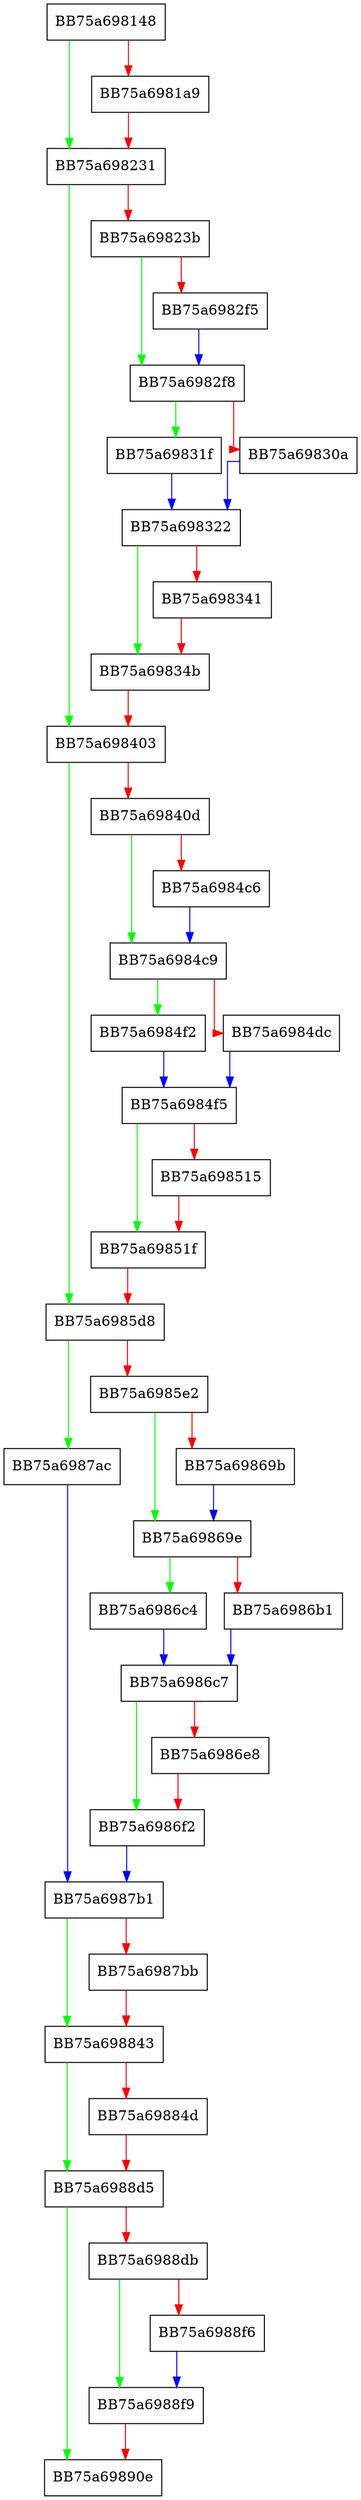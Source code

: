 digraph _init_preamble_cache {
  node [shape="box"];
  graph [splines=ortho];
  BB75a698148 -> BB75a698231 [color="green"];
  BB75a698148 -> BB75a6981a9 [color="red"];
  BB75a6981a9 -> BB75a698231 [color="red"];
  BB75a698231 -> BB75a698403 [color="green"];
  BB75a698231 -> BB75a69823b [color="red"];
  BB75a69823b -> BB75a6982f8 [color="green"];
  BB75a69823b -> BB75a6982f5 [color="red"];
  BB75a6982f5 -> BB75a6982f8 [color="blue"];
  BB75a6982f8 -> BB75a69831f [color="green"];
  BB75a6982f8 -> BB75a69830a [color="red"];
  BB75a69830a -> BB75a698322 [color="blue"];
  BB75a69831f -> BB75a698322 [color="blue"];
  BB75a698322 -> BB75a69834b [color="green"];
  BB75a698322 -> BB75a698341 [color="red"];
  BB75a698341 -> BB75a69834b [color="red"];
  BB75a69834b -> BB75a698403 [color="red"];
  BB75a698403 -> BB75a6985d8 [color="green"];
  BB75a698403 -> BB75a69840d [color="red"];
  BB75a69840d -> BB75a6984c9 [color="green"];
  BB75a69840d -> BB75a6984c6 [color="red"];
  BB75a6984c6 -> BB75a6984c9 [color="blue"];
  BB75a6984c9 -> BB75a6984f2 [color="green"];
  BB75a6984c9 -> BB75a6984dc [color="red"];
  BB75a6984dc -> BB75a6984f5 [color="blue"];
  BB75a6984f2 -> BB75a6984f5 [color="blue"];
  BB75a6984f5 -> BB75a69851f [color="green"];
  BB75a6984f5 -> BB75a698515 [color="red"];
  BB75a698515 -> BB75a69851f [color="red"];
  BB75a69851f -> BB75a6985d8 [color="red"];
  BB75a6985d8 -> BB75a6987ac [color="green"];
  BB75a6985d8 -> BB75a6985e2 [color="red"];
  BB75a6985e2 -> BB75a69869e [color="green"];
  BB75a6985e2 -> BB75a69869b [color="red"];
  BB75a69869b -> BB75a69869e [color="blue"];
  BB75a69869e -> BB75a6986c4 [color="green"];
  BB75a69869e -> BB75a6986b1 [color="red"];
  BB75a6986b1 -> BB75a6986c7 [color="blue"];
  BB75a6986c4 -> BB75a6986c7 [color="blue"];
  BB75a6986c7 -> BB75a6986f2 [color="green"];
  BB75a6986c7 -> BB75a6986e8 [color="red"];
  BB75a6986e8 -> BB75a6986f2 [color="red"];
  BB75a6986f2 -> BB75a6987b1 [color="blue"];
  BB75a6987ac -> BB75a6987b1 [color="blue"];
  BB75a6987b1 -> BB75a698843 [color="green"];
  BB75a6987b1 -> BB75a6987bb [color="red"];
  BB75a6987bb -> BB75a698843 [color="red"];
  BB75a698843 -> BB75a6988d5 [color="green"];
  BB75a698843 -> BB75a69884d [color="red"];
  BB75a69884d -> BB75a6988d5 [color="red"];
  BB75a6988d5 -> BB75a69890e [color="green"];
  BB75a6988d5 -> BB75a6988db [color="red"];
  BB75a6988db -> BB75a6988f9 [color="green"];
  BB75a6988db -> BB75a6988f6 [color="red"];
  BB75a6988f6 -> BB75a6988f9 [color="blue"];
  BB75a6988f9 -> BB75a69890e [color="red"];
}